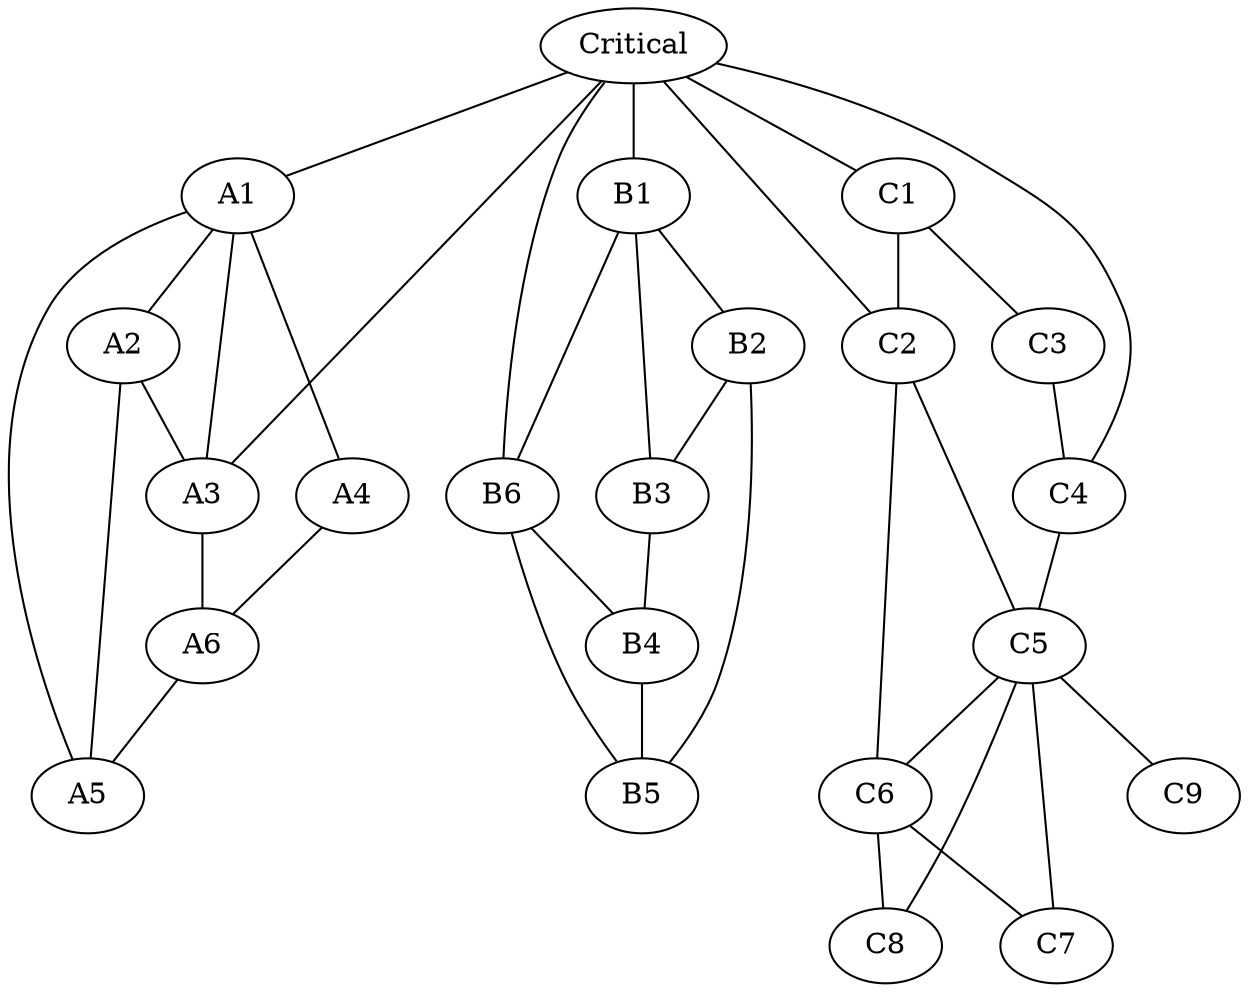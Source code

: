 graph {
A1 -- A2
A1 -- A3
A1 -- A4
A1 -- A5
A2 -- A3
A2 -- A5
A3 -- A6
A6 -- A5
A4 -- A6
B1 -- B2
B2 -- B3
B1 -- B3
B3 -- B4
B4 -- B5
B2 -- B5
B1 -- B6
B6 -- B4
B6 -- B5
C1 -- C2
C1 -- C3
C3 -- C4
C4 -- C5
C2 -- C5
C2 -- C6
C5 -- C6
C5 -- C9
C6 -- C8
C6 -- C7
C5 -- C7
C5 -- C8
Critical -- A1
Critical -- A3
Critical -- B1
Critical -- B6
Critical -- C1
Critical -- C2
Critical -- C4

}
